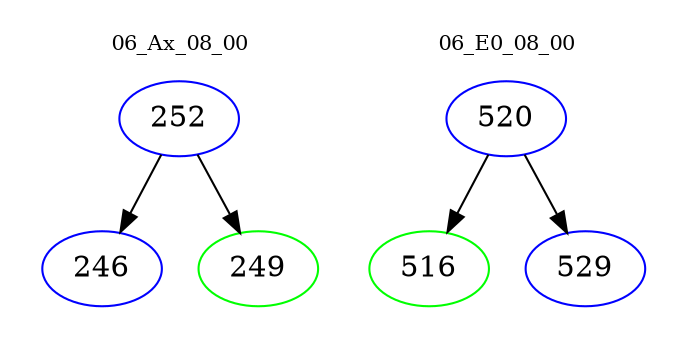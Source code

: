 digraph{
subgraph cluster_0 {
color = white
label = "06_Ax_08_00";
fontsize=10;
T0_252 [label="252", color="blue"]
T0_252 -> T0_246 [color="black"]
T0_246 [label="246", color="blue"]
T0_252 -> T0_249 [color="black"]
T0_249 [label="249", color="green"]
}
subgraph cluster_1 {
color = white
label = "06_E0_08_00";
fontsize=10;
T1_520 [label="520", color="blue"]
T1_520 -> T1_516 [color="black"]
T1_516 [label="516", color="green"]
T1_520 -> T1_529 [color="black"]
T1_529 [label="529", color="blue"]
}
}
